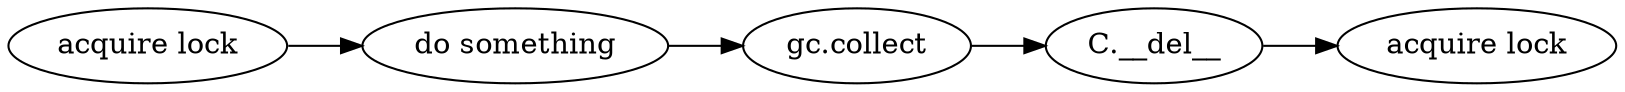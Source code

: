 digraph gc {
    rankdir = LR
    start [label = "acquire lock"]
    start -> "do something" -> "gc.collect" -> "C.__del__" -> "acquire lock"
}

